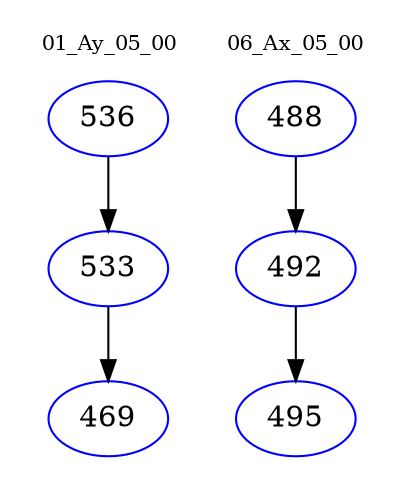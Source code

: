 digraph{
subgraph cluster_0 {
color = white
label = "01_Ay_05_00";
fontsize=10;
T0_536 [label="536", color="blue"]
T0_536 -> T0_533 [color="black"]
T0_533 [label="533", color="blue"]
T0_533 -> T0_469 [color="black"]
T0_469 [label="469", color="blue"]
}
subgraph cluster_1 {
color = white
label = "06_Ax_05_00";
fontsize=10;
T1_488 [label="488", color="blue"]
T1_488 -> T1_492 [color="black"]
T1_492 [label="492", color="blue"]
T1_492 -> T1_495 [color="black"]
T1_495 [label="495", color="blue"]
}
}
